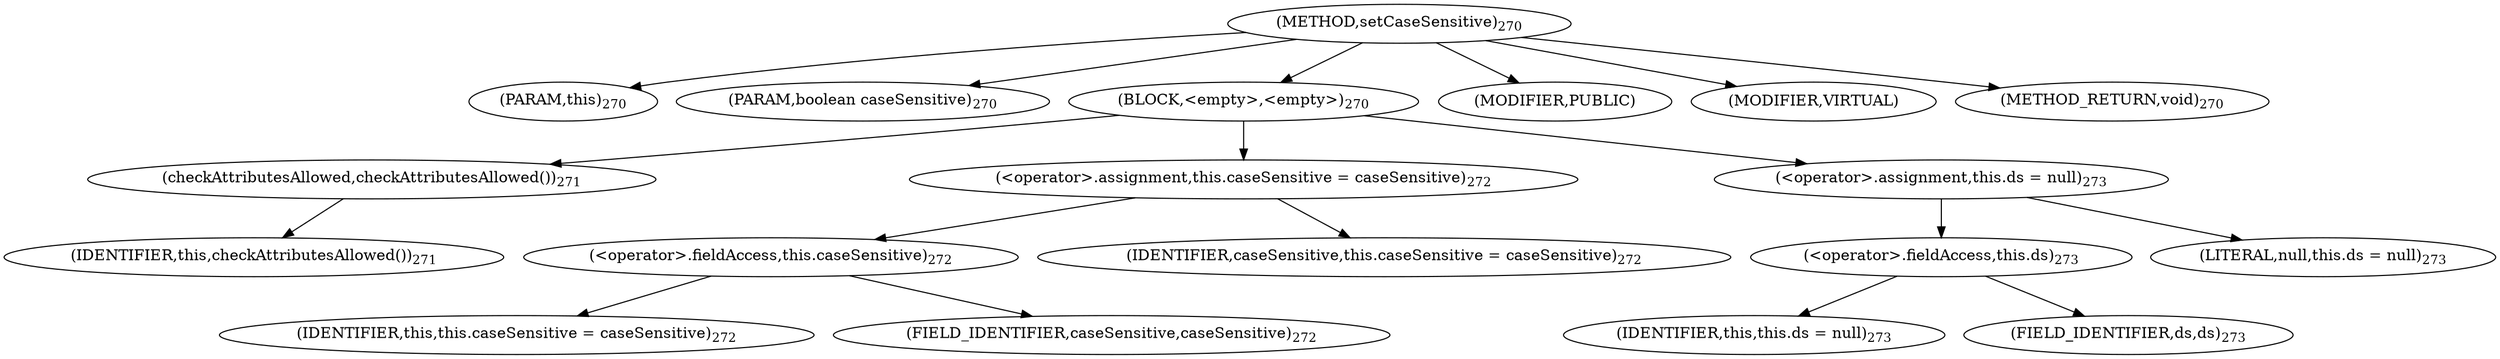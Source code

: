 digraph "setCaseSensitive" {  
"629" [label = <(METHOD,setCaseSensitive)<SUB>270</SUB>> ]
"55" [label = <(PARAM,this)<SUB>270</SUB>> ]
"630" [label = <(PARAM,boolean caseSensitive)<SUB>270</SUB>> ]
"631" [label = <(BLOCK,&lt;empty&gt;,&lt;empty&gt;)<SUB>270</SUB>> ]
"632" [label = <(checkAttributesAllowed,checkAttributesAllowed())<SUB>271</SUB>> ]
"54" [label = <(IDENTIFIER,this,checkAttributesAllowed())<SUB>271</SUB>> ]
"633" [label = <(&lt;operator&gt;.assignment,this.caseSensitive = caseSensitive)<SUB>272</SUB>> ]
"634" [label = <(&lt;operator&gt;.fieldAccess,this.caseSensitive)<SUB>272</SUB>> ]
"56" [label = <(IDENTIFIER,this,this.caseSensitive = caseSensitive)<SUB>272</SUB>> ]
"635" [label = <(FIELD_IDENTIFIER,caseSensitive,caseSensitive)<SUB>272</SUB>> ]
"636" [label = <(IDENTIFIER,caseSensitive,this.caseSensitive = caseSensitive)<SUB>272</SUB>> ]
"637" [label = <(&lt;operator&gt;.assignment,this.ds = null)<SUB>273</SUB>> ]
"638" [label = <(&lt;operator&gt;.fieldAccess,this.ds)<SUB>273</SUB>> ]
"639" [label = <(IDENTIFIER,this,this.ds = null)<SUB>273</SUB>> ]
"640" [label = <(FIELD_IDENTIFIER,ds,ds)<SUB>273</SUB>> ]
"641" [label = <(LITERAL,null,this.ds = null)<SUB>273</SUB>> ]
"642" [label = <(MODIFIER,PUBLIC)> ]
"643" [label = <(MODIFIER,VIRTUAL)> ]
"644" [label = <(METHOD_RETURN,void)<SUB>270</SUB>> ]
  "629" -> "55" 
  "629" -> "630" 
  "629" -> "631" 
  "629" -> "642" 
  "629" -> "643" 
  "629" -> "644" 
  "631" -> "632" 
  "631" -> "633" 
  "631" -> "637" 
  "632" -> "54" 
  "633" -> "634" 
  "633" -> "636" 
  "634" -> "56" 
  "634" -> "635" 
  "637" -> "638" 
  "637" -> "641" 
  "638" -> "639" 
  "638" -> "640" 
}
